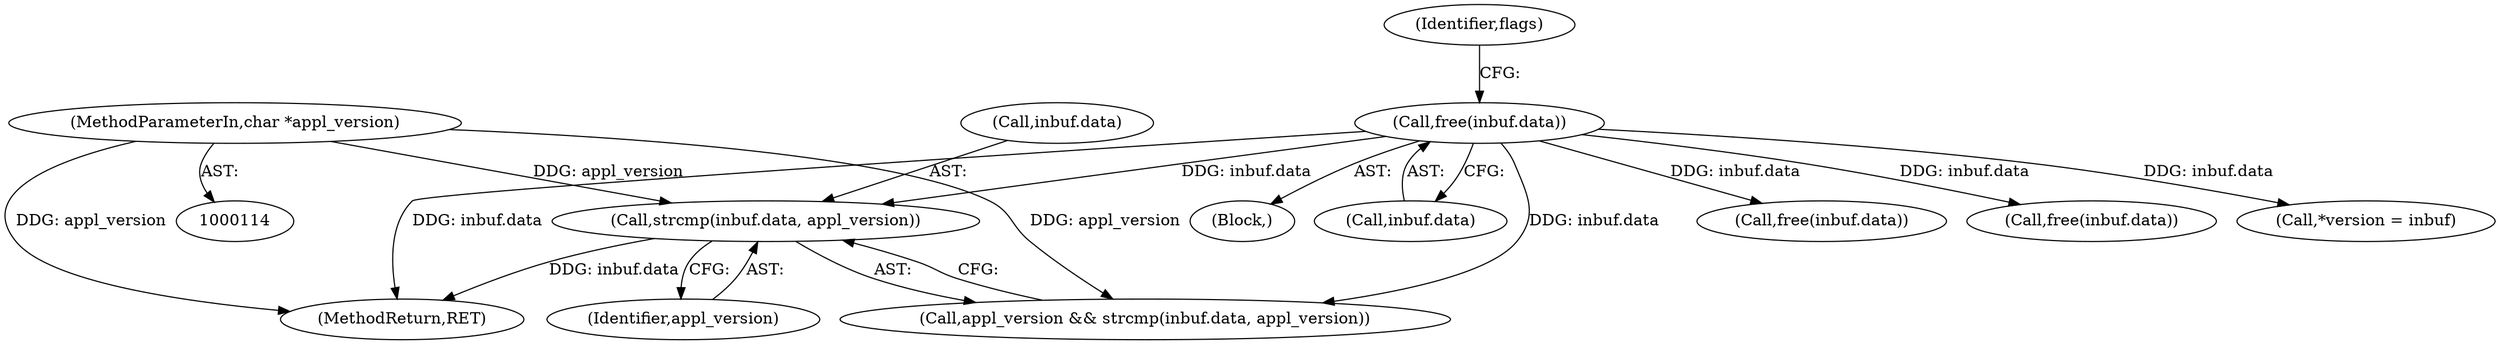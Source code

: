 digraph "0_krb5_102bb6ebf20f9174130c85c3b052ae104e5073ec_0@API" {
"1000215" [label="(Call,strcmp(inbuf.data, appl_version))"];
"1000187" [label="(Call,free(inbuf.data))"];
"1000118" [label="(MethodParameterIn,char *appl_version)"];
"1000216" [label="(Call,inbuf.data)"];
"1000215" [label="(Call,strcmp(inbuf.data, appl_version))"];
"1000213" [label="(Call,appl_version && strcmp(inbuf.data, appl_version))"];
"1000193" [label="(Identifier,flags)"];
"1000381" [label="(Call,free(inbuf.data))"];
"1000118" [label="(MethodParameterIn,char *appl_version)"];
"1000187" [label="(Call,free(inbuf.data))"];
"1000241" [label="(Call,free(inbuf.data))"];
"1000236" [label="(Call,*version = inbuf)"];
"1000219" [label="(Identifier,appl_version)"];
"1000601" [label="(MethodReturn,RET)"];
"1000163" [label="(Block,)"];
"1000188" [label="(Call,inbuf.data)"];
"1000215" -> "1000213"  [label="AST: "];
"1000215" -> "1000219"  [label="CFG: "];
"1000216" -> "1000215"  [label="AST: "];
"1000219" -> "1000215"  [label="AST: "];
"1000213" -> "1000215"  [label="CFG: "];
"1000215" -> "1000601"  [label="DDG: inbuf.data"];
"1000187" -> "1000215"  [label="DDG: inbuf.data"];
"1000118" -> "1000215"  [label="DDG: appl_version"];
"1000187" -> "1000163"  [label="AST: "];
"1000187" -> "1000188"  [label="CFG: "];
"1000188" -> "1000187"  [label="AST: "];
"1000193" -> "1000187"  [label="CFG: "];
"1000187" -> "1000601"  [label="DDG: inbuf.data"];
"1000187" -> "1000213"  [label="DDG: inbuf.data"];
"1000187" -> "1000236"  [label="DDG: inbuf.data"];
"1000187" -> "1000241"  [label="DDG: inbuf.data"];
"1000187" -> "1000381"  [label="DDG: inbuf.data"];
"1000118" -> "1000114"  [label="AST: "];
"1000118" -> "1000601"  [label="DDG: appl_version"];
"1000118" -> "1000213"  [label="DDG: appl_version"];
}
